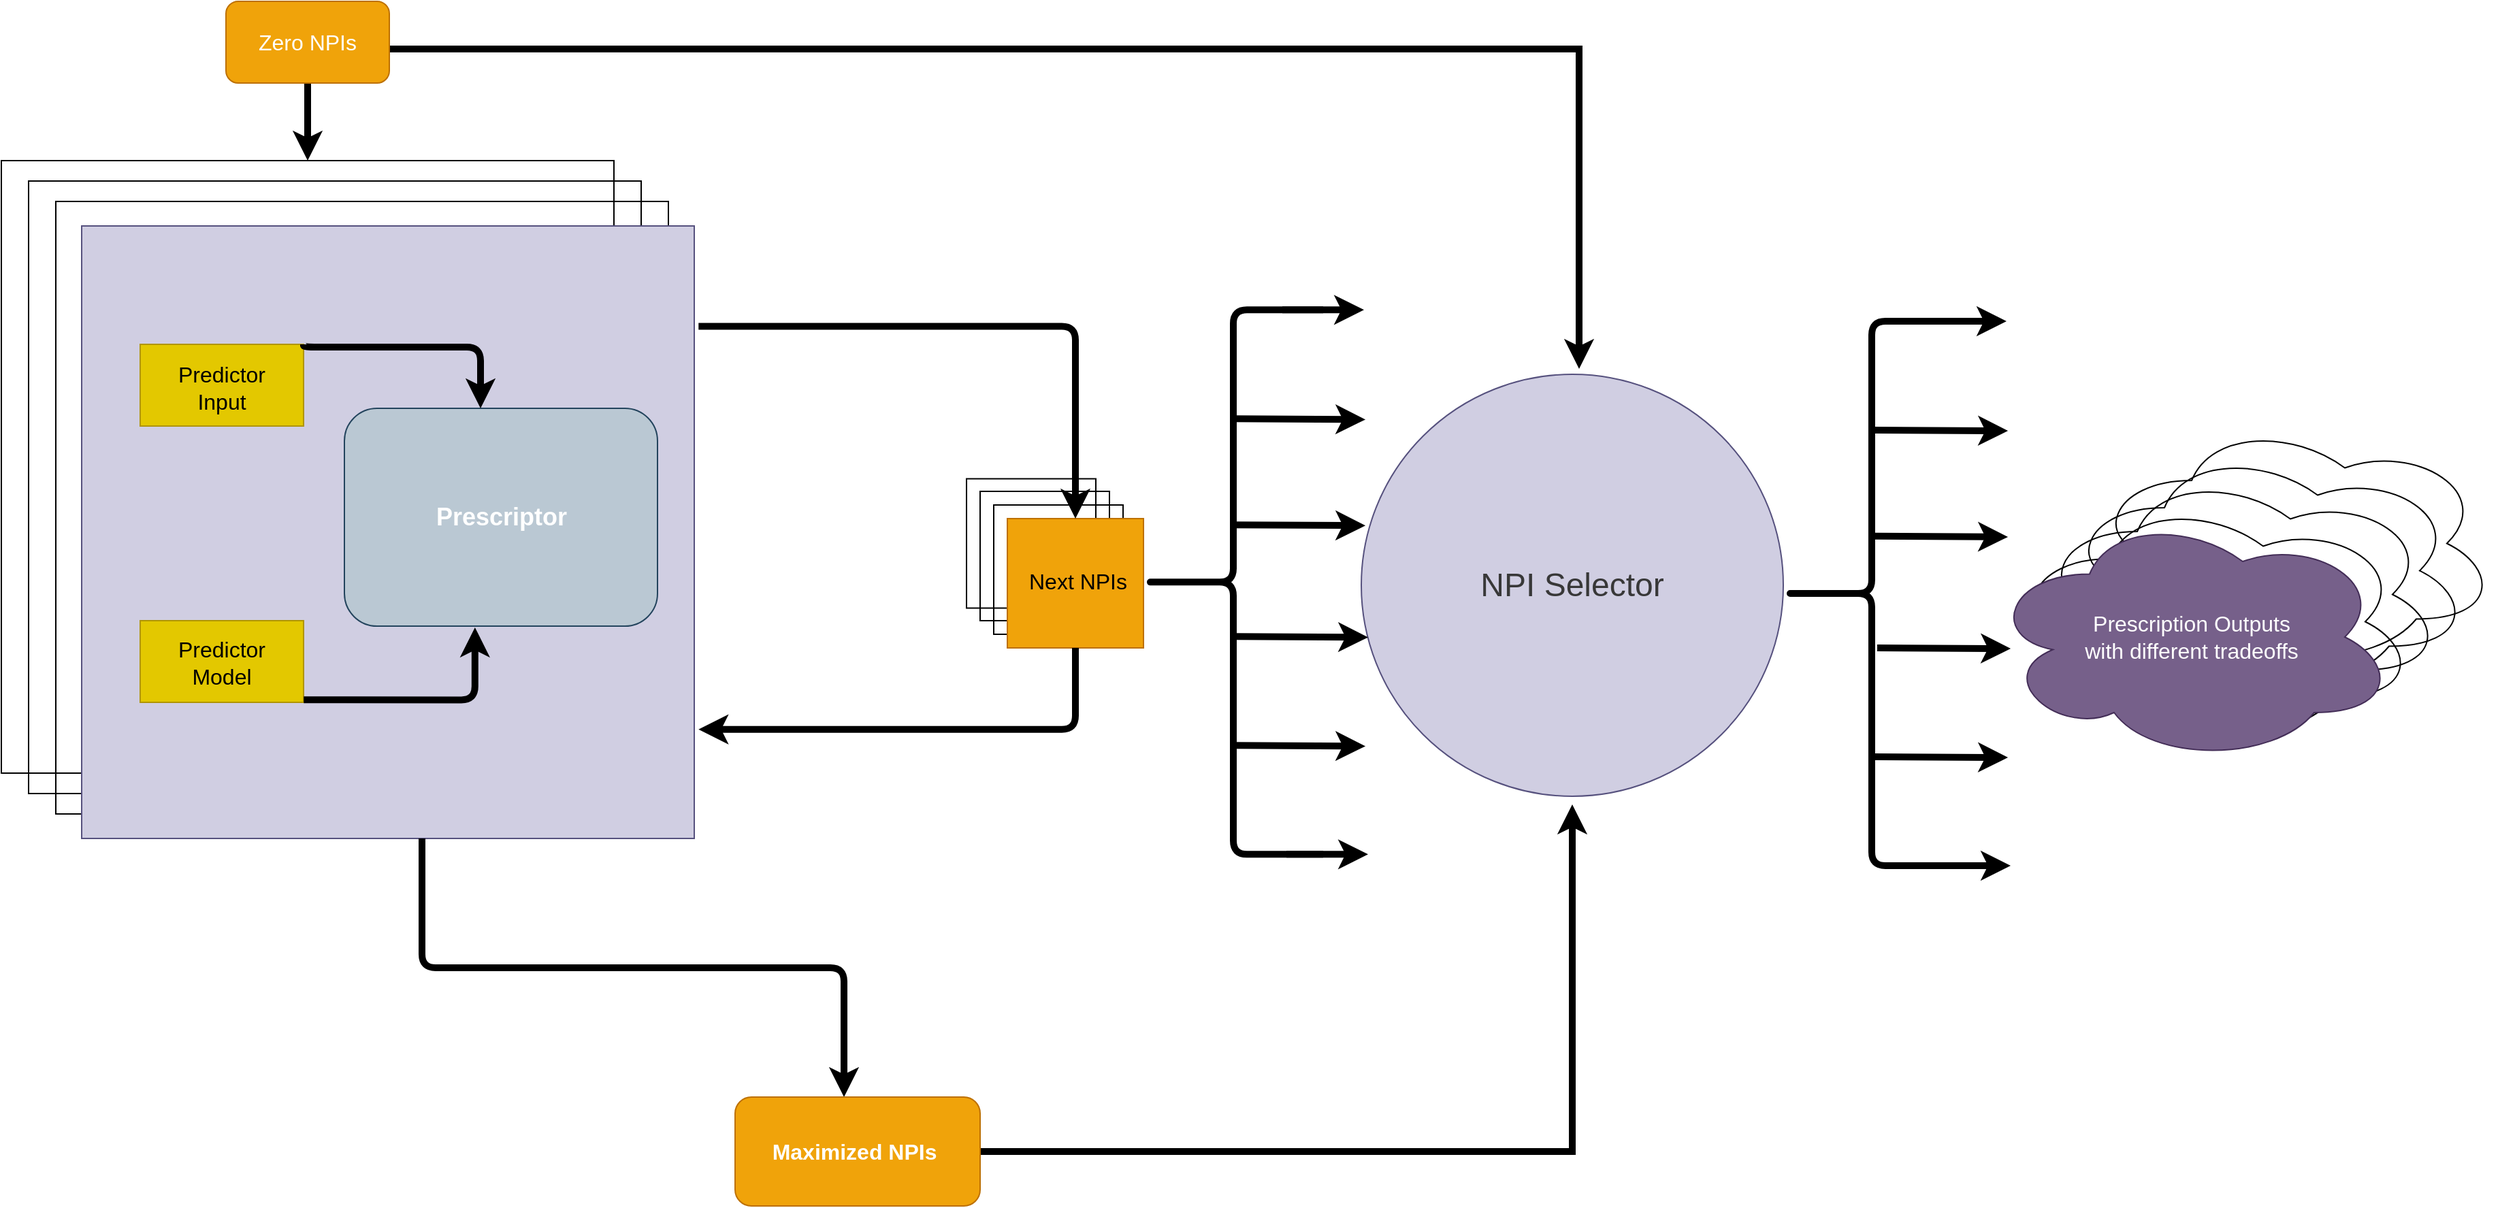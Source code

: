 <mxfile version="13.10.0" type="embed" pages="4">
    <diagram id="2u-LX0sjelCKNjS8xi-F" name="Page-4">
        <mxGraphModel dx="1193" dy="855" grid="1" gridSize="10" guides="1" tooltips="1" connect="1" arrows="1" fold="1" page="1" pageScale="1" pageWidth="850" pageHeight="1100" math="0" shadow="0">
            <root>
                <mxCell id="vLgd_IPGIOPctFlOGyPS-0"/>
                <mxCell id="vLgd_IPGIOPctFlOGyPS-1" parent="vLgd_IPGIOPctFlOGyPS-0"/>
                <mxCell id="vLgd_IPGIOPctFlOGyPS-14" value="" style="whiteSpace=wrap;html=1;aspect=fixed;fillColor=none;" vertex="1" parent="vLgd_IPGIOPctFlOGyPS-1">
                    <mxGeometry x="361" y="257" width="450" height="450" as="geometry"/>
                </mxCell>
                <mxCell id="vLgd_IPGIOPctFlOGyPS-15" value="" style="whiteSpace=wrap;html=1;aspect=fixed;fillColor=none;" vertex="1" parent="vLgd_IPGIOPctFlOGyPS-1">
                    <mxGeometry x="341" y="242" width="450" height="450" as="geometry"/>
                </mxCell>
                <mxCell id="vLgd_IPGIOPctFlOGyPS-16" value="" style="whiteSpace=wrap;html=1;aspect=fixed;fillColor=none;" vertex="1" parent="vLgd_IPGIOPctFlOGyPS-1">
                    <mxGeometry x="321" y="227" width="450" height="450" as="geometry"/>
                </mxCell>
                <mxCell id="vLgd_IPGIOPctFlOGyPS-13" value="" style="whiteSpace=wrap;html=1;aspect=fixed;fillColor=#d0cee2;strokeColor=#56517e;" vertex="1" parent="vLgd_IPGIOPctFlOGyPS-1">
                    <mxGeometry x="380" y="275" width="450" height="450" as="geometry"/>
                </mxCell>
                <mxCell id="vLgd_IPGIOPctFlOGyPS-42" value="" style="whiteSpace=wrap;html=1;aspect=fixed;fillColor=none;" vertex="1" parent="vLgd_IPGIOPctFlOGyPS-1">
                    <mxGeometry x="1030" y="460.75" width="95" height="95" as="geometry"/>
                </mxCell>
                <mxCell id="vLgd_IPGIOPctFlOGyPS-41" value="" style="whiteSpace=wrap;html=1;aspect=fixed;fillColor=none;" vertex="1" parent="vLgd_IPGIOPctFlOGyPS-1">
                    <mxGeometry x="1040" y="470" width="95" height="95" as="geometry"/>
                </mxCell>
                <mxCell id="vLgd_IPGIOPctFlOGyPS-40" value="" style="whiteSpace=wrap;html=1;aspect=fixed;fillColor=none;" vertex="1" parent="vLgd_IPGIOPctFlOGyPS-1">
                    <mxGeometry x="1050" y="480" width="95" height="95" as="geometry"/>
                </mxCell>
                <mxCell id="vLgd_IPGIOPctFlOGyPS-17" value="" style="rounded=0;whiteSpace=wrap;html=1;fillColor=#f0a30a;strokeColor=#BD7000;fontColor=#ffffff;" vertex="1" parent="vLgd_IPGIOPctFlOGyPS-1">
                    <mxGeometry x="1060" y="490" width="100" height="95" as="geometry"/>
                </mxCell>
                <mxCell id="vLgd_IPGIOPctFlOGyPS-18" value="&lt;font style=&quot;font-size: 16px&quot;&gt;Next NPIs&lt;/font&gt;" style="text;html=1;strokeColor=none;fillColor=none;align=center;verticalAlign=middle;whiteSpace=wrap;rounded=0;" vertex="1" parent="vLgd_IPGIOPctFlOGyPS-1">
                    <mxGeometry x="1072" y="506" width="80" height="60" as="geometry"/>
                </mxCell>
                <mxCell id="vLgd_IPGIOPctFlOGyPS-19" value="" style="edgeStyle=segmentEdgeStyle;endArrow=classic;html=1;strokeWidth=5;entryX=0.5;entryY=0;entryDx=0;entryDy=0;exitX=1.007;exitY=0.164;exitDx=0;exitDy=0;exitPerimeter=0;" edge="1" parent="vLgd_IPGIOPctFlOGyPS-1" source="vLgd_IPGIOPctFlOGyPS-13" target="vLgd_IPGIOPctFlOGyPS-17">
                    <mxGeometry width="50" height="50" relative="1" as="geometry">
                        <mxPoint x="1080" y="355" as="sourcePoint"/>
                        <mxPoint x="1130" y="305" as="targetPoint"/>
                    </mxGeometry>
                </mxCell>
                <mxCell id="vLgd_IPGIOPctFlOGyPS-22" value="" style="edgeStyle=segmentEdgeStyle;endArrow=none;html=1;strokeWidth=5;exitX=1.007;exitY=0.822;exitDx=0;exitDy=0;exitPerimeter=0;startArrow=classic;startFill=1;endFill=0;entryX=0.5;entryY=1;entryDx=0;entryDy=0;" edge="1" parent="vLgd_IPGIOPctFlOGyPS-1" source="vLgd_IPGIOPctFlOGyPS-13" target="vLgd_IPGIOPctFlOGyPS-17">
                    <mxGeometry width="50" height="50" relative="1" as="geometry">
                        <mxPoint x="1090" y="645" as="sourcePoint"/>
                        <mxPoint x="1120" y="565" as="targetPoint"/>
                        <Array as="points">
                            <mxPoint x="1110" y="645"/>
                        </Array>
                    </mxGeometry>
                </mxCell>
                <mxCell id="vLgd_IPGIOPctFlOGyPS-23" value="" style="edgeStyle=elbowEdgeStyle;elbow=vertical;endArrow=none;html=1;strokeWidth=5;endFill=0;startArrow=classic;startFill=1;" edge="1" parent="vLgd_IPGIOPctFlOGyPS-1">
                    <mxGeometry width="50" height="50" relative="1" as="geometry">
                        <mxPoint x="940" y="915" as="sourcePoint"/>
                        <mxPoint x="630" y="725" as="targetPoint"/>
                    </mxGeometry>
                </mxCell>
                <mxCell id="vLgd_IPGIOPctFlOGyPS-57" value="" style="edgeStyle=orthogonalEdgeStyle;rounded=0;orthogonalLoop=1;jettySize=auto;html=1;startArrow=none;startFill=0;endArrow=classic;endFill=1;strokeWidth=5;" edge="1" parent="vLgd_IPGIOPctFlOGyPS-1" source="vLgd_IPGIOPctFlOGyPS-37">
                    <mxGeometry relative="1" as="geometry">
                        <mxPoint x="1475" y="700" as="targetPoint"/>
                        <Array as="points">
                            <mxPoint x="1475" y="955"/>
                            <mxPoint x="1475" y="720"/>
                            <mxPoint x="1475" y="720"/>
                        </Array>
                    </mxGeometry>
                </mxCell>
                <mxCell id="vLgd_IPGIOPctFlOGyPS-37" value="&lt;b&gt;&lt;font style=&quot;font-size: 16px&quot;&gt;Maximized NPIs&amp;nbsp;&lt;/font&gt;&lt;/b&gt;" style="rounded=1;whiteSpace=wrap;html=1;fillColor=#f0a30a;strokeColor=#BD7000;fontColor=#ffffff;" vertex="1" parent="vLgd_IPGIOPctFlOGyPS-1">
                    <mxGeometry x="860" y="915" width="180" height="80" as="geometry"/>
                </mxCell>
                <mxCell id="vLgd_IPGIOPctFlOGyPS-39" value="" style="edgeStyle=orthogonalEdgeStyle;rounded=0;orthogonalLoop=1;jettySize=auto;html=1;startArrow=none;startFill=0;endArrow=classic;endFill=1;strokeWidth=5;" edge="1" parent="vLgd_IPGIOPctFlOGyPS-1" source="vLgd_IPGIOPctFlOGyPS-38" target="vLgd_IPGIOPctFlOGyPS-16">
                    <mxGeometry relative="1" as="geometry"/>
                </mxCell>
                <mxCell id="vLgd_IPGIOPctFlOGyPS-48" value="" style="edgeStyle=orthogonalEdgeStyle;rounded=0;orthogonalLoop=1;jettySize=auto;html=1;startArrow=none;startFill=0;endArrow=classic;endFill=1;strokeWidth=5;" edge="1" parent="vLgd_IPGIOPctFlOGyPS-1" source="vLgd_IPGIOPctFlOGyPS-38">
                    <mxGeometry relative="1" as="geometry">
                        <mxPoint x="1480" y="380" as="targetPoint"/>
                        <Array as="points">
                            <mxPoint x="1480" y="145"/>
                        </Array>
                    </mxGeometry>
                </mxCell>
                <mxCell id="vLgd_IPGIOPctFlOGyPS-38" value="&lt;font style=&quot;font-size: 16px&quot;&gt;Zero NPIs&lt;/font&gt;" style="rounded=1;whiteSpace=wrap;html=1;fillColor=#f0a30a;strokeColor=#BD7000;fontColor=#ffffff;" vertex="1" parent="vLgd_IPGIOPctFlOGyPS-1">
                    <mxGeometry x="486" y="110" width="120" height="60" as="geometry"/>
                </mxCell>
                <mxCell id="vLgd_IPGIOPctFlOGyPS-45" value="&lt;font style=&quot;font-size: 24px&quot; color=&quot;#383838&quot;&gt;NPI Selector&lt;/font&gt;" style="ellipse;whiteSpace=wrap;html=1;aspect=fixed;fillColor=#d0cee2;strokeColor=#56517e;" vertex="1" parent="vLgd_IPGIOPctFlOGyPS-1">
                    <mxGeometry x="1320" y="384" width="310" height="310" as="geometry"/>
                </mxCell>
                <mxCell id="vLgd_IPGIOPctFlOGyPS-68" value="" style="shape=curlyBracket;whiteSpace=wrap;html=1;rounded=1;fillColor=#2a2a2a;fontSize=14;strokeWidth=5;size=0.5;" vertex="1" parent="vLgd_IPGIOPctFlOGyPS-1">
                    <mxGeometry x="1630" y="345" width="130" height="400" as="geometry"/>
                </mxCell>
                <mxCell id="vLgd_IPGIOPctFlOGyPS-74" value="&lt;font style=&quot;font-size: 16px&quot;&gt;&lt;br&gt;&lt;/font&gt;" style="ellipse;shape=cloud;whiteSpace=wrap;html=1;fillColor=none;" vertex="1" parent="vLgd_IPGIOPctFlOGyPS-1">
                    <mxGeometry x="1795" y="473.25" width="300" height="185" as="geometry"/>
                </mxCell>
                <mxCell id="vLgd_IPGIOPctFlOGyPS-77" value="&lt;font style=&quot;font-size: 16px&quot;&gt;&lt;br&gt;&lt;/font&gt;" style="ellipse;shape=cloud;whiteSpace=wrap;html=1;fillColor=none;" vertex="1" parent="vLgd_IPGIOPctFlOGyPS-1">
                    <mxGeometry x="1815" y="453.25" width="300" height="185" as="geometry"/>
                </mxCell>
                <mxCell id="vLgd_IPGIOPctFlOGyPS-78" value="&lt;font style=&quot;font-size: 16px&quot;&gt;&lt;br&gt;&lt;/font&gt;" style="ellipse;shape=cloud;whiteSpace=wrap;html=1;fillColor=none;" vertex="1" parent="vLgd_IPGIOPctFlOGyPS-1">
                    <mxGeometry x="1835" y="435.75" width="300" height="185" as="geometry"/>
                </mxCell>
                <mxCell id="vLgd_IPGIOPctFlOGyPS-79" value="&lt;font style=&quot;font-size: 16px&quot;&gt;&lt;br&gt;&lt;/font&gt;" style="ellipse;shape=cloud;whiteSpace=wrap;html=1;fillColor=none;" vertex="1" parent="vLgd_IPGIOPctFlOGyPS-1">
                    <mxGeometry x="1855" y="415.75" width="300" height="185" as="geometry"/>
                </mxCell>
                <mxCell id="vLgd_IPGIOPctFlOGyPS-76" value="&lt;font style=&quot;font-size: 16px&quot;&gt;Prescription Outputs&lt;br&gt;with different tradeoffs&lt;br&gt;&lt;/font&gt;" style="ellipse;shape=cloud;whiteSpace=wrap;html=1;fillColor=#76608a;strokeColor=#432D57;fontColor=#ffffff;" vertex="1" parent="vLgd_IPGIOPctFlOGyPS-1">
                    <mxGeometry x="1780" y="484.5" width="300" height="185" as="geometry"/>
                </mxCell>
                <mxCell id="vLgd_IPGIOPctFlOGyPS-80" value="" style="endArrow=classic;html=1;strokeWidth=5;fontSize=14;" edge="1" parent="vLgd_IPGIOPctFlOGyPS-1">
                    <mxGeometry width="50" height="50" relative="1" as="geometry">
                        <mxPoint x="1734" y="345" as="sourcePoint"/>
                        <mxPoint x="1794" y="345" as="targetPoint"/>
                    </mxGeometry>
                </mxCell>
                <mxCell id="vLgd_IPGIOPctFlOGyPS-82" value="" style="endArrow=classic;html=1;strokeWidth=5;fontSize=14;exitX=0.514;exitY=0.112;exitDx=0;exitDy=0;exitPerimeter=0;" edge="1" parent="vLgd_IPGIOPctFlOGyPS-1">
                    <mxGeometry width="50" height="50" relative="1" as="geometry">
                        <mxPoint x="1697" y="665" as="sourcePoint"/>
                        <mxPoint x="1795.04" y="665.52" as="targetPoint"/>
                    </mxGeometry>
                </mxCell>
                <mxCell id="vLgd_IPGIOPctFlOGyPS-83" value="" style="endArrow=classic;html=1;strokeWidth=5;fontSize=14;exitX=0.514;exitY=0.112;exitDx=0;exitDy=0;exitPerimeter=0;" edge="1" parent="vLgd_IPGIOPctFlOGyPS-1">
                    <mxGeometry width="50" height="50" relative="1" as="geometry">
                        <mxPoint x="1697" y="425" as="sourcePoint"/>
                        <mxPoint x="1795.04" y="425.52" as="targetPoint"/>
                    </mxGeometry>
                </mxCell>
                <mxCell id="vLgd_IPGIOPctFlOGyPS-84" value="" style="endArrow=classic;html=1;strokeWidth=5;fontSize=14;exitX=0.514;exitY=0.112;exitDx=0;exitDy=0;exitPerimeter=0;" edge="1" parent="vLgd_IPGIOPctFlOGyPS-1">
                    <mxGeometry width="50" height="50" relative="1" as="geometry">
                        <mxPoint x="1697" y="502.92" as="sourcePoint"/>
                        <mxPoint x="1795.04" y="503.44" as="targetPoint"/>
                    </mxGeometry>
                </mxCell>
                <mxCell id="vLgd_IPGIOPctFlOGyPS-85" value="" style="endArrow=classic;html=1;strokeWidth=5;fontSize=14;exitX=0.514;exitY=0.112;exitDx=0;exitDy=0;exitPerimeter=0;" edge="1" parent="vLgd_IPGIOPctFlOGyPS-1">
                    <mxGeometry width="50" height="50" relative="1" as="geometry">
                        <mxPoint x="1699" y="585" as="sourcePoint"/>
                        <mxPoint x="1797.04" y="585.52" as="targetPoint"/>
                    </mxGeometry>
                </mxCell>
                <mxCell id="vLgd_IPGIOPctFlOGyPS-86" value="" style="endArrow=classic;html=1;strokeWidth=5;fontSize=14;" edge="1" parent="vLgd_IPGIOPctFlOGyPS-1">
                    <mxGeometry width="50" height="50" relative="1" as="geometry">
                        <mxPoint x="1737" y="745" as="sourcePoint"/>
                        <mxPoint x="1797" y="745" as="targetPoint"/>
                    </mxGeometry>
                </mxCell>
                <mxCell id="vLgd_IPGIOPctFlOGyPS-2" value="" style="rounded=1;whiteSpace=wrap;html=1;fillColor=#bac8d3;strokeColor=#23445d;" vertex="1" parent="vLgd_IPGIOPctFlOGyPS-1">
                    <mxGeometry x="573" y="409" width="230" height="160" as="geometry"/>
                </mxCell>
                <mxCell id="vLgd_IPGIOPctFlOGyPS-3" value="&lt;font style=&quot;font-size: 18px&quot; color=&quot;#ffffff&quot;&gt;&lt;b&gt;Prescriptor&lt;/b&gt;&lt;/font&gt;" style="text;html=1;strokeColor=none;fillColor=none;align=center;verticalAlign=middle;whiteSpace=wrap;rounded=0;" vertex="1" parent="vLgd_IPGIOPctFlOGyPS-1">
                    <mxGeometry x="651.75" y="479" width="72.5" height="20" as="geometry"/>
                </mxCell>
                <mxCell id="vLgd_IPGIOPctFlOGyPS-4" value="" style="rounded=0;whiteSpace=wrap;html=1;fillColor=#e3c800;strokeColor=#B09500;fontColor=#ffffff;" vertex="1" parent="vLgd_IPGIOPctFlOGyPS-1">
                    <mxGeometry x="423" y="362" width="120" height="60" as="geometry"/>
                </mxCell>
                <mxCell id="vLgd_IPGIOPctFlOGyPS-5" value="&lt;font style=&quot;font-size: 16px&quot;&gt;Predictor Input&lt;/font&gt;" style="text;html=1;strokeColor=none;fillColor=none;align=center;verticalAlign=middle;whiteSpace=wrap;rounded=0;" vertex="1" parent="vLgd_IPGIOPctFlOGyPS-1">
                    <mxGeometry x="443" y="384" width="80" height="20" as="geometry"/>
                </mxCell>
                <mxCell id="vLgd_IPGIOPctFlOGyPS-7" value="" style="rounded=0;whiteSpace=wrap;html=1;fillColor=#e3c800;strokeColor=#B09500;fontColor=#ffffff;" vertex="1" parent="vLgd_IPGIOPctFlOGyPS-1">
                    <mxGeometry x="423" y="565" width="120" height="60" as="geometry"/>
                </mxCell>
                <mxCell id="vLgd_IPGIOPctFlOGyPS-8" value="&lt;span style=&quot;font-size: 16px&quot;&gt;Predictor&lt;br&gt;Model&lt;/span&gt;" style="text;html=1;strokeColor=none;fillColor=none;align=center;verticalAlign=middle;whiteSpace=wrap;rounded=0;" vertex="1" parent="vLgd_IPGIOPctFlOGyPS-1">
                    <mxGeometry x="463" y="586" width="40" height="20" as="geometry"/>
                </mxCell>
                <mxCell id="vLgd_IPGIOPctFlOGyPS-29" value="" style="edgeStyle=segmentEdgeStyle;endArrow=classic;html=1;strokeWidth=5;exitX=1;exitY=0;exitDx=0;exitDy=0;" edge="1" parent="vLgd_IPGIOPctFlOGyPS-1" source="vLgd_IPGIOPctFlOGyPS-4" target="vLgd_IPGIOPctFlOGyPS-2">
                    <mxGeometry width="50" height="50" relative="1" as="geometry">
                        <mxPoint x="543" y="414" as="sourcePoint"/>
                        <mxPoint x="593" y="364" as="targetPoint"/>
                        <Array as="points">
                            <mxPoint x="673" y="364"/>
                        </Array>
                    </mxGeometry>
                </mxCell>
                <mxCell id="vLgd_IPGIOPctFlOGyPS-30" value="" style="edgeStyle=segmentEdgeStyle;endArrow=classic;html=1;strokeWidth=5;exitX=0.467;exitY=0.867;exitDx=0;exitDy=0;exitPerimeter=0;entryX=0.417;entryY=1.006;entryDx=0;entryDy=0;entryPerimeter=0;" edge="1" parent="vLgd_IPGIOPctFlOGyPS-1" target="vLgd_IPGIOPctFlOGyPS-2">
                    <mxGeometry width="50" height="50" relative="1" as="geometry">
                        <mxPoint x="543.15" y="623.15" as="sourcePoint"/>
                        <mxPoint x="668" y="583" as="targetPoint"/>
                        <Array as="points">
                            <mxPoint x="669" y="623"/>
                        </Array>
                    </mxGeometry>
                </mxCell>
                <mxCell id="l_M3L2kRGf32dgwLOoJL-7" value="" style="shape=curlyBracket;whiteSpace=wrap;html=1;rounded=1;fillColor=#2a2a2a;fontSize=14;strokeWidth=5;size=0.5;" vertex="1" parent="vLgd_IPGIOPctFlOGyPS-1">
                    <mxGeometry x="1160" y="336.67" width="132" height="400" as="geometry"/>
                </mxCell>
                <mxCell id="l_M3L2kRGf32dgwLOoJL-8" value="" style="endArrow=classic;html=1;strokeWidth=5;fontSize=14;" edge="1" parent="vLgd_IPGIOPctFlOGyPS-1">
                    <mxGeometry width="50" height="50" relative="1" as="geometry">
                        <mxPoint x="1262" y="336.67" as="sourcePoint"/>
                        <mxPoint x="1322" y="336.67" as="targetPoint"/>
                    </mxGeometry>
                </mxCell>
                <mxCell id="l_M3L2kRGf32dgwLOoJL-9" value="" style="endArrow=classic;html=1;strokeWidth=5;fontSize=14;exitX=0.514;exitY=0.112;exitDx=0;exitDy=0;exitPerimeter=0;" edge="1" parent="vLgd_IPGIOPctFlOGyPS-1">
                    <mxGeometry width="50" height="50" relative="1" as="geometry">
                        <mxPoint x="1225" y="656.67" as="sourcePoint"/>
                        <mxPoint x="1323.04" y="657.19" as="targetPoint"/>
                    </mxGeometry>
                </mxCell>
                <mxCell id="l_M3L2kRGf32dgwLOoJL-10" value="" style="endArrow=classic;html=1;strokeWidth=5;fontSize=14;exitX=0.514;exitY=0.112;exitDx=0;exitDy=0;exitPerimeter=0;" edge="1" parent="vLgd_IPGIOPctFlOGyPS-1">
                    <mxGeometry width="50" height="50" relative="1" as="geometry">
                        <mxPoint x="1225" y="416.67" as="sourcePoint"/>
                        <mxPoint x="1323.04" y="417.19" as="targetPoint"/>
                    </mxGeometry>
                </mxCell>
                <mxCell id="l_M3L2kRGf32dgwLOoJL-11" value="" style="endArrow=classic;html=1;strokeWidth=5;fontSize=14;exitX=0.514;exitY=0.112;exitDx=0;exitDy=0;exitPerimeter=0;" edge="1" parent="vLgd_IPGIOPctFlOGyPS-1">
                    <mxGeometry width="50" height="50" relative="1" as="geometry">
                        <mxPoint x="1225" y="494.59" as="sourcePoint"/>
                        <mxPoint x="1323.04" y="495.11" as="targetPoint"/>
                    </mxGeometry>
                </mxCell>
                <mxCell id="l_M3L2kRGf32dgwLOoJL-12" value="" style="endArrow=classic;html=1;strokeWidth=5;fontSize=14;exitX=0.514;exitY=0.112;exitDx=0;exitDy=0;exitPerimeter=0;" edge="1" parent="vLgd_IPGIOPctFlOGyPS-1">
                    <mxGeometry width="50" height="50" relative="1" as="geometry">
                        <mxPoint x="1227" y="576.67" as="sourcePoint"/>
                        <mxPoint x="1325.04" y="577.19" as="targetPoint"/>
                    </mxGeometry>
                </mxCell>
                <mxCell id="l_M3L2kRGf32dgwLOoJL-13" value="" style="endArrow=classic;html=1;strokeWidth=5;fontSize=14;" edge="1" parent="vLgd_IPGIOPctFlOGyPS-1">
                    <mxGeometry width="50" height="50" relative="1" as="geometry">
                        <mxPoint x="1265" y="736.67" as="sourcePoint"/>
                        <mxPoint x="1325" y="736.67" as="targetPoint"/>
                    </mxGeometry>
                </mxCell>
            </root>
        </mxGraphModel>
    </diagram>
    <diagram id="ieu5UwZ4PS_ZU9Xl1AcQ" name="Page-1">
        <mxGraphModel dx="1193" dy="1955" grid="1" gridSize="10" guides="1" tooltips="1" connect="1" arrows="1" fold="1" page="1" pageScale="1" pageWidth="850" pageHeight="1100" math="0" shadow="0">
            <root>
                <mxCell id="0"/>
                <mxCell id="1" parent="0"/>
                <mxCell id="2" style="edgeStyle=orthogonalEdgeStyle;rounded=1;orthogonalLoop=1;jettySize=auto;html=1;exitX=0.5;exitY=1;exitDx=0;exitDy=0;entryX=0.25;entryY=0;entryDx=0;entryDy=0;strokeWidth=3;" edge="1" parent="1" source="3" target="9">
                    <mxGeometry relative="1" as="geometry"/>
                </mxCell>
                <mxCell id="3" value="NPI Effectiveness" style="rounded=1;whiteSpace=wrap;html=1;fontSize=12;glass=0;strokeWidth=1;shadow=0;" vertex="1" parent="1">
                    <mxGeometry x="830" y="-170" width="120" height="40" as="geometry"/>
                </mxCell>
                <mxCell id="4" style="edgeStyle=orthogonalEdgeStyle;rounded=1;orthogonalLoop=1;jettySize=auto;html=1;exitX=0.5;exitY=1;exitDx=0;exitDy=0;entryX=0.75;entryY=0;entryDx=0;entryDy=0;strokeWidth=3;" edge="1" parent="1" source="5" target="9">
                    <mxGeometry relative="1" as="geometry"/>
                </mxCell>
                <mxCell id="5" value="Cost per NPI" style="rounded=1;whiteSpace=wrap;html=1;" vertex="1" parent="1">
                    <mxGeometry x="980" y="-170" width="120" height="40" as="geometry"/>
                </mxCell>
                <mxCell id="6" style="edgeStyle=orthogonalEdgeStyle;rounded=0;orthogonalLoop=1;jettySize=auto;html=1;exitX=0.5;exitY=1;exitDx=0;exitDy=0;entryX=0.5;entryY=0;entryDx=0;entryDy=0;strokeWidth=3;" edge="1" parent="1" source="7" target="13">
                    <mxGeometry relative="1" as="geometry"/>
                </mxCell>
                <mxCell id="7" value="Oxford Data" style="rounded=1;whiteSpace=wrap;html=1;" vertex="1" parent="1">
                    <mxGeometry x="410" y="-140" width="120" height="40" as="geometry"/>
                </mxCell>
                <mxCell id="8" style="edgeStyle=orthogonalEdgeStyle;rounded=1;orthogonalLoop=1;jettySize=auto;html=1;exitX=0.5;exitY=1;exitDx=0;exitDy=0;entryX=0.5;entryY=0;entryDx=0;entryDy=0;strokeWidth=3;" edge="1" parent="1" source="9" target="44">
                    <mxGeometry relative="1" as="geometry"/>
                </mxCell>
                <mxCell id="9" value="&lt;u&gt;Custom index:&lt;/u&gt; Case # Impact/Cost" style="rounded=1;whiteSpace=wrap;html=1;" vertex="1" parent="1">
                    <mxGeometry x="910" y="-90" width="120" height="60" as="geometry"/>
                </mxCell>
                <mxCell id="10" style="edgeStyle=orthogonalEdgeStyle;rounded=0;orthogonalLoop=1;jettySize=auto;html=1;exitX=0.5;exitY=1;exitDx=0;exitDy=0;entryX=0.5;entryY=0;entryDx=0;entryDy=0;strokeWidth=3;" edge="1" parent="1" source="13" target="17">
                    <mxGeometry relative="1" as="geometry"/>
                </mxCell>
                <mxCell id="11" style="edgeStyle=orthogonalEdgeStyle;rounded=1;orthogonalLoop=1;jettySize=auto;html=1;exitX=0.25;exitY=1;exitDx=0;exitDy=0;strokeWidth=3;" edge="1" parent="1" source="13" target="15">
                    <mxGeometry relative="1" as="geometry"/>
                </mxCell>
                <mxCell id="12" style="edgeStyle=orthogonalEdgeStyle;rounded=1;orthogonalLoop=1;jettySize=auto;html=1;exitX=0.75;exitY=1;exitDx=0;exitDy=0;strokeWidth=3;" edge="1" parent="1" source="13" target="19">
                    <mxGeometry relative="1" as="geometry"/>
                </mxCell>
                <mxCell id="13" value="Output of LSTM predictor (with no NPIs)" style="rounded=1;whiteSpace=wrap;html=1;" vertex="1" parent="1">
                    <mxGeometry x="460" y="-30" width="140" height="60" as="geometry"/>
                </mxCell>
                <mxCell id="14" style="edgeStyle=orthogonalEdgeStyle;rounded=1;orthogonalLoop=1;jettySize=auto;html=1;exitX=0.5;exitY=1;exitDx=0;exitDy=0;entryX=0.25;entryY=0;entryDx=0;entryDy=0;fillColor=#dae8fc;strokeColor=#6c8ebf;strokeWidth=3;" edge="1" parent="1" source="15" target="28">
                    <mxGeometry relative="1" as="geometry"/>
                </mxCell>
                <mxCell id="15" value="Data for GEOID1" style="rounded=1;whiteSpace=wrap;html=1;fillColor=#dae8fc;strokeColor=#6c8ebf;" vertex="1" parent="1">
                    <mxGeometry x="330" y="90" width="120" height="40" as="geometry"/>
                </mxCell>
                <mxCell id="16" style="edgeStyle=orthogonalEdgeStyle;rounded=1;orthogonalLoop=1;jettySize=auto;html=1;exitX=0.5;exitY=1;exitDx=0;exitDy=0;entryX=0.25;entryY=0;entryDx=0;entryDy=0;fillColor=#f8cecc;strokeColor=#b85450;strokeWidth=3;" edge="1" parent="1" source="17" target="34">
                    <mxGeometry relative="1" as="geometry">
                        <Array as="points">
                            <mxPoint x="530" y="220"/>
                            <mxPoint x="688" y="220"/>
                        </Array>
                    </mxGeometry>
                </mxCell>
                <mxCell id="17" value="Data for GEOID2" style="rounded=1;whiteSpace=wrap;html=1;fillColor=#f8cecc;strokeColor=#b85450;" vertex="1" parent="1">
                    <mxGeometry x="470" y="90" width="120" height="40" as="geometry"/>
                </mxCell>
                <mxCell id="18" style="edgeStyle=orthogonalEdgeStyle;rounded=1;orthogonalLoop=1;jettySize=auto;html=1;exitX=0.5;exitY=1;exitDx=0;exitDy=0;entryX=0.25;entryY=0;entryDx=0;entryDy=0;fillColor=#d5e8d4;strokeColor=#82b366;strokeWidth=3;" edge="1" parent="1" source="19" target="31">
                    <mxGeometry relative="1" as="geometry">
                        <Array as="points">
                            <mxPoint x="670" y="160"/>
                            <mxPoint x="923" y="160"/>
                        </Array>
                    </mxGeometry>
                </mxCell>
                <mxCell id="19" value="Data for GEOID3" style="rounded=1;whiteSpace=wrap;html=1;fillColor=#d5e8d4;strokeColor=#82b366;" vertex="1" parent="1">
                    <mxGeometry x="610" y="90" width="120" height="40" as="geometry"/>
                </mxCell>
                <mxCell id="20" style="edgeStyle=orthogonalEdgeStyle;rounded=1;orthogonalLoop=1;jettySize=auto;html=1;exitX=0.5;exitY=1;exitDx=0;exitDy=0;entryX=0.75;entryY=0;entryDx=0;entryDy=0;fillColor=#dae8fc;strokeColor=#6c8ebf;strokeWidth=3;" edge="1" parent="1" source="21" target="28">
                    <mxGeometry relative="1" as="geometry">
                        <Array as="points">
                            <mxPoint x="830" y="190"/>
                            <mxPoint x="558" y="190"/>
                            <mxPoint x="558" y="220"/>
                        </Array>
                    </mxGeometry>
                </mxCell>
                <mxCell id="21" value="Data for GEOID1" style="rounded=1;whiteSpace=wrap;html=1;fillColor=#dae8fc;strokeColor=#6c8ebf;" vertex="1" parent="1">
                    <mxGeometry x="770" y="90" width="120" height="40" as="geometry"/>
                </mxCell>
                <mxCell id="22" style="edgeStyle=orthogonalEdgeStyle;rounded=1;orthogonalLoop=1;jettySize=auto;html=1;exitX=0.5;exitY=1;exitDx=0;exitDy=0;entryX=0.75;entryY=0;entryDx=0;entryDy=0;fillColor=#f8cecc;strokeColor=#b85450;strokeWidth=3;" edge="1" parent="1" source="23" target="34">
                    <mxGeometry relative="1" as="geometry">
                        <Array as="points">
                            <mxPoint x="970" y="220"/>
                            <mxPoint x="793" y="220"/>
                        </Array>
                    </mxGeometry>
                </mxCell>
                <mxCell id="23" value="Data for GEOID2" style="rounded=1;whiteSpace=wrap;html=1;fillColor=#f8cecc;strokeColor=#b85450;" vertex="1" parent="1">
                    <mxGeometry x="910" y="90" width="120" height="40" as="geometry"/>
                </mxCell>
                <mxCell id="24" style="edgeStyle=orthogonalEdgeStyle;rounded=1;orthogonalLoop=1;jettySize=auto;html=1;exitX=0.5;exitY=1;exitDx=0;exitDy=0;entryX=0.75;entryY=0;entryDx=0;entryDy=0;fillColor=#d5e8d4;strokeColor=#82b366;strokeWidth=3;" edge="1" parent="1" source="25" target="31">
                    <mxGeometry relative="1" as="geometry">
                        <Array as="points">
                            <mxPoint x="1110" y="160"/>
                            <mxPoint x="1028" y="160"/>
                        </Array>
                    </mxGeometry>
                </mxCell>
                <mxCell id="25" value="Data for GEOID3" style="rounded=1;whiteSpace=wrap;html=1;fillColor=#d5e8d4;strokeColor=#82b366;" vertex="1" parent="1">
                    <mxGeometry x="1050" y="90" width="120" height="40" as="geometry"/>
                </mxCell>
                <mxCell id="26" style="edgeStyle=orthogonalEdgeStyle;orthogonalLoop=1;jettySize=auto;html=1;exitX=0.25;exitY=1;exitDx=0;exitDy=0;entryX=0.5;entryY=0;entryDx=0;entryDy=0;strokeWidth=3;fillColor=#dae8fc;strokeColor=#6c8ebf;curved=1;" edge="1" parent="1" source="28" target="35">
                    <mxGeometry relative="1" as="geometry"/>
                </mxCell>
                <mxCell id="27" style="edgeStyle=orthogonalEdgeStyle;orthogonalLoop=1;jettySize=auto;html=1;exitX=0.75;exitY=1;exitDx=0;exitDy=0;entryX=0.5;entryY=0;entryDx=0;entryDy=0;strokeWidth=3;fillColor=#dae8fc;strokeColor=#6c8ebf;curved=1;" edge="1" parent="1" source="28" target="36">
                    <mxGeometry relative="1" as="geometry"/>
                </mxCell>
                <mxCell id="28" value="Create day 1 prescriptions;&lt;br&gt;Create prescription rate of decay (tends towards zero)" style="rounded=1;whiteSpace=wrap;html=1;fillColor=#dae8fc;strokeColor=#6c8ebf;" vertex="1" parent="1">
                    <mxGeometry x="400" y="250" width="210" height="80" as="geometry"/>
                </mxCell>
                <mxCell id="29" style="edgeStyle=orthogonalEdgeStyle;orthogonalLoop=1;jettySize=auto;html=1;exitX=0.25;exitY=1;exitDx=0;exitDy=0;entryX=0.5;entryY=0;entryDx=0;entryDy=0;strokeWidth=3;fillColor=#d5e8d4;strokeColor=#82b366;curved=1;" edge="1" parent="1" source="31" target="39">
                    <mxGeometry relative="1" as="geometry"/>
                </mxCell>
                <mxCell id="30" style="edgeStyle=orthogonalEdgeStyle;orthogonalLoop=1;jettySize=auto;html=1;exitX=0.75;exitY=1;exitDx=0;exitDy=0;entryX=0.5;entryY=0;entryDx=0;entryDy=0;strokeWidth=3;fillColor=#d5e8d4;strokeColor=#82b366;curved=1;" edge="1" parent="1" source="31" target="40">
                    <mxGeometry relative="1" as="geometry"/>
                </mxCell>
                <mxCell id="31" value="Create day 1 prescriptions;&lt;br&gt;Create prescription rate of decay (tends towards zero)" style="rounded=1;whiteSpace=wrap;html=1;fillColor=#d5e8d4;strokeColor=#82b366;" vertex="1" parent="1">
                    <mxGeometry x="870" y="250" width="210" height="80" as="geometry"/>
                </mxCell>
                <mxCell id="32" style="edgeStyle=orthogonalEdgeStyle;orthogonalLoop=1;jettySize=auto;html=1;exitX=0.25;exitY=1;exitDx=0;exitDy=0;entryX=0.5;entryY=0;entryDx=0;entryDy=0;strokeWidth=3;fillColor=#f8cecc;strokeColor=#b85450;curved=1;" edge="1" parent="1" source="34" target="37">
                    <mxGeometry relative="1" as="geometry"/>
                </mxCell>
                <mxCell id="33" style="edgeStyle=orthogonalEdgeStyle;orthogonalLoop=1;jettySize=auto;html=1;exitX=0.75;exitY=1;exitDx=0;exitDy=0;entryX=0.5;entryY=0;entryDx=0;entryDy=0;strokeWidth=3;fillColor=#f8cecc;strokeColor=#b85450;curved=1;" edge="1" parent="1" source="34" target="38">
                    <mxGeometry relative="1" as="geometry"/>
                </mxCell>
                <mxCell id="34" value="Create day 1 prescriptions;&lt;br&gt;Create prescription rate of decay (tends towards zero)" style="rounded=1;whiteSpace=wrap;html=1;fillColor=#f8cecc;strokeColor=#b85450;" vertex="1" parent="1">
                    <mxGeometry x="635" y="250" width="210" height="80" as="geometry"/>
                </mxCell>
                <mxCell id="35" value="Case # Forecast (90 days)" style="rounded=1;whiteSpace=wrap;html=1;fillColor=#dae8fc;strokeColor=#6c8ebf;" vertex="1" parent="1">
                    <mxGeometry x="400" y="395" width="100" height="60" as="geometry"/>
                </mxCell>
                <mxCell id="36" value="NPI Schedule (90 days)" style="rounded=1;whiteSpace=wrap;html=1;fillColor=#dae8fc;strokeColor=#6c8ebf;" vertex="1" parent="1">
                    <mxGeometry x="520" y="395" width="90" height="60" as="geometry"/>
                </mxCell>
                <mxCell id="37" value="Case # Forecast (90 days)" style="rounded=1;whiteSpace=wrap;html=1;fillColor=#f8cecc;strokeColor=#b85450;" vertex="1" parent="1">
                    <mxGeometry x="635" y="395" width="100" height="60" as="geometry"/>
                </mxCell>
                <mxCell id="38" value="NPI Schedule (90 days)" style="rounded=1;whiteSpace=wrap;html=1;fillColor=#f8cecc;strokeColor=#b85450;" vertex="1" parent="1">
                    <mxGeometry x="755" y="395" width="90" height="60" as="geometry"/>
                </mxCell>
                <mxCell id="39" value="Case # Forecast (90 days)" style="rounded=1;whiteSpace=wrap;html=1;fillColor=#d5e8d4;strokeColor=#82b366;" vertex="1" parent="1">
                    <mxGeometry x="870" y="395" width="100" height="60" as="geometry"/>
                </mxCell>
                <mxCell id="40" value="NPI Schedule (90 days)" style="rounded=1;whiteSpace=wrap;html=1;fillColor=#d5e8d4;strokeColor=#82b366;" vertex="1" parent="1">
                    <mxGeometry x="990" y="395" width="90" height="60" as="geometry"/>
                </mxCell>
                <mxCell id="41" style="edgeStyle=orthogonalEdgeStyle;rounded=1;orthogonalLoop=1;jettySize=auto;html=1;exitX=0.5;exitY=1;exitDx=0;exitDy=0;entryX=0.5;entryY=0;entryDx=0;entryDy=0;strokeWidth=3;" edge="1" parent="1" source="44" target="23">
                    <mxGeometry relative="1" as="geometry"/>
                </mxCell>
                <mxCell id="42" style="edgeStyle=orthogonalEdgeStyle;rounded=1;orthogonalLoop=1;jettySize=auto;html=1;exitX=0.25;exitY=1;exitDx=0;exitDy=0;entryX=0.5;entryY=0;entryDx=0;entryDy=0;strokeWidth=3;" edge="1" parent="1" source="44" target="21">
                    <mxGeometry relative="1" as="geometry"/>
                </mxCell>
                <mxCell id="43" style="edgeStyle=orthogonalEdgeStyle;rounded=1;orthogonalLoop=1;jettySize=auto;html=1;exitX=0.75;exitY=1;exitDx=0;exitDy=0;entryX=0.5;entryY=0;entryDx=0;entryDy=0;strokeWidth=3;" edge="1" parent="1" source="44" target="25">
                    <mxGeometry relative="1" as="geometry"/>
                </mxCell>
                <mxCell id="44" value="Select Stringency" style="rounded=1;whiteSpace=wrap;html=1;" vertex="1" parent="1">
                    <mxGeometry x="895" width="150" height="40" as="geometry"/>
                </mxCell>
                <mxCell id="45" value="John Hopkins" style="rounded=1;whiteSpace=wrap;html=1;" vertex="1" parent="1">
                    <mxGeometry x="540" y="-140" width="120" height="40" as="geometry"/>
                </mxCell>
                <mxCell id="47" value="" style="endArrow=none;dashed=1;html=1;dashPattern=1 3;strokeWidth=2;" edge="1" parent="1">
                    <mxGeometry width="50" height="50" relative="1" as="geometry">
                        <mxPoint x="530" y="-120" as="sourcePoint"/>
                        <mxPoint x="543" y="-120" as="targetPoint"/>
                    </mxGeometry>
                </mxCell>
            </root>
        </mxGraphModel>
    </diagram>
    <diagram id="XwCsIzxfGo4lYmY-pbvG" name="Page-2">
        <mxGraphModel dx="1193" dy="1955" grid="1" gridSize="10" guides="1" tooltips="1" connect="1" arrows="1" fold="1" page="1" pageScale="1" pageWidth="850" pageHeight="1100" math="0" shadow="0">
            <root>
                <mxCell id="6qRa4-pHxYhJAxCi3MZg-0"/>
                <mxCell id="6qRa4-pHxYhJAxCi3MZg-1" parent="6qRa4-pHxYhJAxCi3MZg-0"/>
                <mxCell id="XycrzDQpL54IqTiwuyw8-0" style="edgeStyle=orthogonalEdgeStyle;rounded=0;orthogonalLoop=1;jettySize=auto;html=1;exitX=0.5;exitY=1;exitDx=0;exitDy=0;entryX=0.5;entryY=0;entryDx=0;entryDy=0;strokeWidth=3;" edge="1" parent="6qRa4-pHxYhJAxCi3MZg-1" source="XycrzDQpL54IqTiwuyw8-1" target="XycrzDQpL54IqTiwuyw8-2">
                    <mxGeometry relative="1" as="geometry"/>
                </mxCell>
                <mxCell id="XycrzDQpL54IqTiwuyw8-1" value="Oxford Data" style="rounded=1;whiteSpace=wrap;html=1;" vertex="1" parent="6qRa4-pHxYhJAxCi3MZg-1">
                    <mxGeometry x="410" y="-140" width="120" height="40" as="geometry"/>
                </mxCell>
                <mxCell id="XycrzDQpL54IqTiwuyw8-6" value="" style="edgeStyle=orthogonalEdgeStyle;rounded=0;orthogonalLoop=1;jettySize=auto;html=1;strokeWidth=3;" edge="1" parent="6qRa4-pHxYhJAxCi3MZg-1" source="XycrzDQpL54IqTiwuyw8-2" target="XycrzDQpL54IqTiwuyw8-5">
                    <mxGeometry relative="1" as="geometry">
                        <Array as="points">
                            <mxPoint x="530" y="80"/>
                            <mxPoint x="440" y="80"/>
                        </Array>
                    </mxGeometry>
                </mxCell>
                <mxCell id="XycrzDQpL54IqTiwuyw8-2" value="LSTM Model &lt;br&gt;Prediction" style="rounded=1;whiteSpace=wrap;html=1;" vertex="1" parent="6qRa4-pHxYhJAxCi3MZg-1">
                    <mxGeometry x="460" y="-30" width="140" height="60" as="geometry"/>
                </mxCell>
                <mxCell id="XycrzDQpL54IqTiwuyw8-3" value="John Hopkins" style="rounded=1;whiteSpace=wrap;html=1;" vertex="1" parent="6qRa4-pHxYhJAxCi3MZg-1">
                    <mxGeometry x="540" y="-140" width="120" height="40" as="geometry"/>
                </mxCell>
                <mxCell id="XycrzDQpL54IqTiwuyw8-4" value="" style="endArrow=none;dashed=1;html=1;dashPattern=1 3;strokeWidth=2;" edge="1" parent="6qRa4-pHxYhJAxCi3MZg-1">
                    <mxGeometry width="50" height="50" relative="1" as="geometry">
                        <mxPoint x="530" y="-120" as="sourcePoint"/>
                        <mxPoint x="543" y="-120" as="targetPoint"/>
                    </mxGeometry>
                </mxCell>
                <mxCell id="F8FQzYoeC1PEe59QSXBE-4" value="" style="edgeStyle=orthogonalEdgeStyle;rounded=0;orthogonalLoop=1;jettySize=auto;html=1;strokeWidth=3;" edge="1" parent="6qRa4-pHxYhJAxCi3MZg-1" source="XycrzDQpL54IqTiwuyw8-5" target="F8FQzYoeC1PEe59QSXBE-3">
                    <mxGeometry relative="1" as="geometry"/>
                </mxCell>
                <mxCell id="XycrzDQpL54IqTiwuyw8-5" value="Keras Model&lt;br&gt;NPI Stringency" style="rounded=1;whiteSpace=wrap;html=1;" vertex="1" parent="6qRa4-pHxYhJAxCi3MZg-1">
                    <mxGeometry x="250" y="110" width="320" height="170" as="geometry"/>
                </mxCell>
                <mxCell id="XycrzDQpL54IqTiwuyw8-7" value="Asana 1" style="rounded=0;whiteSpace=wrap;html=1;" vertex="1" parent="6qRa4-pHxYhJAxCi3MZg-1">
                    <mxGeometry x="140" y="-90" width="120" height="130" as="geometry"/>
                </mxCell>
                <mxCell id="XycrzDQpL54IqTiwuyw8-8" value="Asana 1" style="rounded=0;whiteSpace=wrap;html=1;" vertex="1" parent="6qRa4-pHxYhJAxCi3MZg-1">
                    <mxGeometry x="150" y="-80" width="120" height="130" as="geometry"/>
                </mxCell>
                <mxCell id="XycrzDQpL54IqTiwuyw8-9" value="Asana 1" style="rounded=0;whiteSpace=wrap;html=1;" vertex="1" parent="6qRa4-pHxYhJAxCi3MZg-1">
                    <mxGeometry x="160" y="-70" width="120" height="130" as="geometry"/>
                </mxCell>
                <mxCell id="XycrzDQpL54IqTiwuyw8-10" value="Asana 1" style="rounded=0;whiteSpace=wrap;html=1;" vertex="1" parent="6qRa4-pHxYhJAxCi3MZg-1">
                    <mxGeometry x="170" y="-60" width="120" height="130" as="geometry"/>
                </mxCell>
                <mxCell id="XycrzDQpL54IqTiwuyw8-11" value="Asana 1" style="rounded=0;whiteSpace=wrap;html=1;" vertex="1" parent="6qRa4-pHxYhJAxCi3MZg-1">
                    <mxGeometry x="180" y="-50" width="120" height="130" as="geometry"/>
                </mxCell>
                <mxCell id="XycrzDQpL54IqTiwuyw8-12" value="Asana 1" style="rounded=0;whiteSpace=wrap;html=1;" vertex="1" parent="6qRa4-pHxYhJAxCi3MZg-1">
                    <mxGeometry x="190" y="-40" width="120" height="130" as="geometry"/>
                </mxCell>
                <mxCell id="XycrzDQpL54IqTiwuyw8-13" value="NPI&lt;br&gt;Incrementation Approch" style="rounded=0;whiteSpace=wrap;html=1;" vertex="1" parent="6qRa4-pHxYhJAxCi3MZg-1">
                    <mxGeometry x="200" y="-30" width="120" height="130" as="geometry"/>
                </mxCell>
                <mxCell id="XycrzDQpL54IqTiwuyw8-14" style="edgeStyle=orthogonalEdgeStyle;rounded=0;orthogonalLoop=1;jettySize=auto;html=1;entryX=0.5;entryY=0;entryDx=0;entryDy=0;strokeWidth=3;" edge="1" parent="6qRa4-pHxYhJAxCi3MZg-1">
                    <mxGeometry relative="1" as="geometry">
                        <mxPoint x="320" y="80" as="sourcePoint"/>
                        <mxPoint x="380" y="110" as="targetPoint"/>
                        <Array as="points">
                            <mxPoint x="320" y="80"/>
                            <mxPoint x="380" y="80"/>
                        </Array>
                    </mxGeometry>
                </mxCell>
                <mxCell id="F8FQzYoeC1PEe59QSXBE-0" value="Output for GEOID1" style="rounded=1;whiteSpace=wrap;html=1;fillColor=#dae8fc;strokeColor=#6c8ebf;" vertex="1" parent="6qRa4-pHxYhJAxCi3MZg-1">
                    <mxGeometry x="210" y="560" width="120" height="40" as="geometry"/>
                </mxCell>
                <mxCell id="F8FQzYoeC1PEe59QSXBE-1" value="Output&amp;nbsp;for GEOID2" style="rounded=1;whiteSpace=wrap;html=1;fillColor=#f8cecc;strokeColor=#b85450;" vertex="1" parent="6qRa4-pHxYhJAxCi3MZg-1">
                    <mxGeometry x="350" y="560" width="120" height="40" as="geometry"/>
                </mxCell>
                <mxCell id="F8FQzYoeC1PEe59QSXBE-2" value="Output&amp;nbsp;for GEOID3" style="rounded=1;whiteSpace=wrap;html=1;fillColor=#d5e8d4;strokeColor=#82b366;" vertex="1" parent="6qRa4-pHxYhJAxCi3MZg-1">
                    <mxGeometry x="490" y="560" width="120" height="40" as="geometry"/>
                </mxCell>
                <mxCell id="F8FQzYoeC1PEe59QSXBE-3" value="Learning Rate&lt;br&gt;Optimization" style="rounded=1;whiteSpace=wrap;html=1;" vertex="1" parent="6qRa4-pHxYhJAxCi3MZg-1">
                    <mxGeometry x="305" y="350" width="210" height="120" as="geometry"/>
                </mxCell>
                <mxCell id="Od0FmZ8a7GXV1Wa27fnm-0" style="edgeStyle=orthogonalEdgeStyle;rounded=1;orthogonalLoop=1;jettySize=auto;html=1;exitX=0.5;exitY=1;exitDx=0;exitDy=0;entryX=0.5;entryY=0;entryDx=0;entryDy=0;strokeWidth=3;" edge="1" parent="6qRa4-pHxYhJAxCi3MZg-1" source="F8FQzYoeC1PEe59QSXBE-3">
                    <mxGeometry relative="1" as="geometry">
                        <mxPoint x="410" y="500" as="sourcePoint"/>
                        <mxPoint x="410" y="550" as="targetPoint"/>
                    </mxGeometry>
                </mxCell>
                <mxCell id="Od0FmZ8a7GXV1Wa27fnm-1" style="edgeStyle=orthogonalEdgeStyle;rounded=1;orthogonalLoop=1;jettySize=auto;html=1;entryX=0.5;entryY=0;entryDx=0;entryDy=0;strokeWidth=3;" edge="1" parent="6qRa4-pHxYhJAxCi3MZg-1">
                    <mxGeometry relative="1" as="geometry">
                        <mxPoint x="400" y="500" as="sourcePoint"/>
                        <mxPoint x="270" y="550" as="targetPoint"/>
                    </mxGeometry>
                </mxCell>
                <mxCell id="Od0FmZ8a7GXV1Wa27fnm-2" style="edgeStyle=orthogonalEdgeStyle;rounded=1;orthogonalLoop=1;jettySize=auto;html=1;entryX=0.5;entryY=0;entryDx=0;entryDy=0;strokeWidth=3;" edge="1" parent="6qRa4-pHxYhJAxCi3MZg-1">
                    <mxGeometry relative="1" as="geometry">
                        <mxPoint x="420" y="500" as="sourcePoint"/>
                        <mxPoint x="550" y="550" as="targetPoint"/>
                    </mxGeometry>
                </mxCell>
            </root>
        </mxGraphModel>
    </diagram>
    <diagram id="gIPxBMmu8cR-uDNFijOj" name="Page-3">
        <mxGraphModel dx="1193" dy="855" grid="1" gridSize="10" guides="1" tooltips="1" connect="1" arrows="1" fold="1" page="1" pageScale="1" pageWidth="850" pageHeight="1100" math="0" shadow="0">
            <root>
                <mxCell id="HwGHUT77FXuIYbo4q6V9-0"/>
                <mxCell id="HwGHUT77FXuIYbo4q6V9-1" parent="HwGHUT77FXuIYbo4q6V9-0"/>
                <mxCell id="HwGHUT77FXuIYbo4q6V9-4" value="" style="edgeStyle=orthogonalEdgeStyle;rounded=0;orthogonalLoop=1;jettySize=auto;html=1;strokeWidth=3;" edge="1" parent="HwGHUT77FXuIYbo4q6V9-1" source="HwGHUT77FXuIYbo4q6V9-2" target="HwGHUT77FXuIYbo4q6V9-3">
                    <mxGeometry relative="1" as="geometry"/>
                </mxCell>
                <mxCell id="HwGHUT77FXuIYbo4q6V9-2" value="" style="rounded=1;whiteSpace=wrap;html=1;" vertex="1" parent="HwGHUT77FXuIYbo4q6V9-1">
                    <mxGeometry x="250" y="45" width="120" height="60" as="geometry"/>
                </mxCell>
                <mxCell id="HwGHUT77FXuIYbo4q6V9-6" value="" style="edgeStyle=orthogonalEdgeStyle;rounded=0;orthogonalLoop=1;jettySize=auto;html=1;strokeWidth=3;startArrow=classic;startFill=1;endArrow=none;endFill=0;" edge="1" parent="HwGHUT77FXuIYbo4q6V9-1" source="HwGHUT77FXuIYbo4q6V9-3" target="HwGHUT77FXuIYbo4q6V9-5">
                    <mxGeometry relative="1" as="geometry"/>
                </mxCell>
                <mxCell id="HwGHUT77FXuIYbo4q6V9-8" value="" style="edgeStyle=orthogonalEdgeStyle;rounded=0;orthogonalLoop=1;jettySize=auto;html=1;startArrow=none;startFill=0;endArrow=classic;endFill=1;strokeWidth=3;" edge="1" parent="HwGHUT77FXuIYbo4q6V9-1" source="HwGHUT77FXuIYbo4q6V9-3" target="HwGHUT77FXuIYbo4q6V9-7">
                    <mxGeometry relative="1" as="geometry"/>
                </mxCell>
                <mxCell id="HwGHUT77FXuIYbo4q6V9-3" value="" style="ellipse;whiteSpace=wrap;html=1;rounded=1;" vertex="1" parent="HwGHUT77FXuIYbo4q6V9-1">
                    <mxGeometry x="450" y="35" width="80" height="80" as="geometry"/>
                </mxCell>
                <mxCell id="HwGHUT77FXuIYbo4q6V9-10" value="" style="edgeStyle=orthogonalEdgeStyle;rounded=0;orthogonalLoop=1;jettySize=auto;html=1;startArrow=none;startFill=0;endArrow=classic;endFill=1;strokeWidth=3;" edge="1" parent="HwGHUT77FXuIYbo4q6V9-1" source="HwGHUT77FXuIYbo4q6V9-5" target="HwGHUT77FXuIYbo4q6V9-9">
                    <mxGeometry relative="1" as="geometry"/>
                </mxCell>
                <mxCell id="HwGHUT77FXuIYbo4q6V9-5" value="" style="whiteSpace=wrap;html=1;rounded=1;" vertex="1" parent="HwGHUT77FXuIYbo4q6V9-1">
                    <mxGeometry x="710" y="45" width="120" height="60" as="geometry"/>
                </mxCell>
                <mxCell id="HwGHUT77FXuIYbo4q6V9-12" value="" style="edgeStyle=orthogonalEdgeStyle;rounded=0;orthogonalLoop=1;jettySize=auto;html=1;startArrow=none;startFill=0;endArrow=classic;endFill=1;strokeWidth=3;" edge="1" parent="HwGHUT77FXuIYbo4q6V9-1" source="HwGHUT77FXuIYbo4q6V9-7">
                    <mxGeometry relative="1" as="geometry">
                        <mxPoint x="600" y="235" as="targetPoint"/>
                    </mxGeometry>
                </mxCell>
                <mxCell id="HwGHUT77FXuIYbo4q6V9-7" value="" style="whiteSpace=wrap;html=1;rounded=1;" vertex="1" parent="HwGHUT77FXuIYbo4q6V9-1">
                    <mxGeometry x="430" y="205" width="120" height="60" as="geometry"/>
                </mxCell>
                <mxCell id="HwGHUT77FXuIYbo4q6V9-15" value="" style="edgeStyle=orthogonalEdgeStyle;rounded=0;orthogonalLoop=1;jettySize=auto;html=1;startArrow=none;startFill=0;endArrow=classic;endFill=1;strokeWidth=3;" edge="1" parent="HwGHUT77FXuIYbo4q6V9-1" source="HwGHUT77FXuIYbo4q6V9-9" target="HwGHUT77FXuIYbo4q6V9-14">
                    <mxGeometry relative="1" as="geometry"/>
                </mxCell>
                <mxCell id="HwGHUT77FXuIYbo4q6V9-21" value="" style="edgeStyle=orthogonalEdgeStyle;rounded=0;orthogonalLoop=1;jettySize=auto;html=1;startArrow=none;startFill=0;endArrow=classic;endFill=1;strokeWidth=3;" edge="1" parent="HwGHUT77FXuIYbo4q6V9-1" source="HwGHUT77FXuIYbo4q6V9-9" target="HwGHUT77FXuIYbo4q6V9-20">
                    <mxGeometry relative="1" as="geometry"/>
                </mxCell>
                <mxCell id="HwGHUT77FXuIYbo4q6V9-9" value="" style="whiteSpace=wrap;html=1;rounded=1;" vertex="1" parent="HwGHUT77FXuIYbo4q6V9-1">
                    <mxGeometry x="710" y="345" width="120" height="60" as="geometry"/>
                </mxCell>
                <mxCell id="HwGHUT77FXuIYbo4q6V9-13" value="" style="whiteSpace=wrap;html=1;aspect=fixed;" vertex="1" parent="HwGHUT77FXuIYbo4q6V9-1">
                    <mxGeometry x="610" y="195" width="80" height="80" as="geometry"/>
                </mxCell>
                <mxCell id="HwGHUT77FXuIYbo4q6V9-17" value="" style="edgeStyle=orthogonalEdgeStyle;rounded=0;orthogonalLoop=1;jettySize=auto;html=1;startArrow=none;startFill=0;endArrow=classic;endFill=1;strokeWidth=3;" edge="1" parent="HwGHUT77FXuIYbo4q6V9-1" source="HwGHUT77FXuIYbo4q6V9-14" target="HwGHUT77FXuIYbo4q6V9-16">
                    <mxGeometry relative="1" as="geometry"/>
                </mxCell>
                <mxCell id="HwGHUT77FXuIYbo4q6V9-14" value="" style="ellipse;whiteSpace=wrap;html=1;rounded=1;" vertex="1" parent="HwGHUT77FXuIYbo4q6V9-1">
                    <mxGeometry x="450" y="335" width="80" height="80" as="geometry"/>
                </mxCell>
                <mxCell id="HwGHUT77FXuIYbo4q6V9-19" value="" style="edgeStyle=orthogonalEdgeStyle;rounded=0;orthogonalLoop=1;jettySize=auto;html=1;startArrow=none;startFill=0;endArrow=classic;endFill=1;strokeWidth=3;" edge="1" parent="HwGHUT77FXuIYbo4q6V9-1" source="HwGHUT77FXuIYbo4q6V9-16" target="HwGHUT77FXuIYbo4q6V9-18">
                    <mxGeometry relative="1" as="geometry"/>
                </mxCell>
                <mxCell id="HwGHUT77FXuIYbo4q6V9-16" value="" style="whiteSpace=wrap;html=1;rounded=1;" vertex="1" parent="HwGHUT77FXuIYbo4q6V9-1">
                    <mxGeometry x="430" y="505" width="120" height="60" as="geometry"/>
                </mxCell>
                <mxCell id="HwGHUT77FXuIYbo4q6V9-23" value="" style="edgeStyle=orthogonalEdgeStyle;rounded=0;orthogonalLoop=1;jettySize=auto;html=1;startArrow=none;startFill=0;endArrow=classic;endFill=1;strokeWidth=3;entryX=0;entryY=0.5;entryDx=0;entryDy=0;" edge="1" parent="HwGHUT77FXuIYbo4q6V9-1" source="HwGHUT77FXuIYbo4q6V9-18" target="HwGHUT77FXuIYbo4q6V9-20">
                    <mxGeometry relative="1" as="geometry">
                        <mxPoint x="670" y="655" as="targetPoint"/>
                    </mxGeometry>
                </mxCell>
                <mxCell id="HwGHUT77FXuIYbo4q6V9-18" value="" style="ellipse;whiteSpace=wrap;html=1;rounded=1;" vertex="1" parent="HwGHUT77FXuIYbo4q6V9-1">
                    <mxGeometry x="630" y="495" width="80" height="80" as="geometry"/>
                </mxCell>
                <mxCell id="HwGHUT77FXuIYbo4q6V9-41" value="" style="edgeStyle=orthogonalEdgeStyle;rounded=0;orthogonalLoop=1;jettySize=auto;html=1;startArrow=none;startFill=0;endArrow=none;endFill=0;strokeWidth=5;" edge="1" parent="HwGHUT77FXuIYbo4q6V9-1" source="HwGHUT77FXuIYbo4q6V9-20">
                    <mxGeometry relative="1" as="geometry">
                        <mxPoint x="1060" y="645" as="targetPoint"/>
                    </mxGeometry>
                </mxCell>
                <mxCell id="HwGHUT77FXuIYbo4q6V9-20" value="" style="ellipse;whiteSpace=wrap;html=1;rounded=1;" vertex="1" parent="HwGHUT77FXuIYbo4q6V9-1">
                    <mxGeometry x="710" y="605" width="120" height="80" as="geometry"/>
                </mxCell>
                <mxCell id="HwGHUT77FXuIYbo4q6V9-25" value="" style="edgeStyle=orthogonalEdgeStyle;rounded=0;orthogonalLoop=1;jettySize=auto;html=1;startArrow=none;startFill=0;endArrow=classic;endFill=1;strokeWidth=3;" edge="1" parent="HwGHUT77FXuIYbo4q6V9-1" target="HwGHUT77FXuIYbo4q6V9-16">
                    <mxGeometry relative="1" as="geometry">
                        <mxPoint x="330" y="535" as="sourcePoint"/>
                    </mxGeometry>
                </mxCell>
                <mxCell id="HwGHUT77FXuIYbo4q6V9-24" value="" style="rounded=1;whiteSpace=wrap;html=1;" vertex="1" parent="HwGHUT77FXuIYbo4q6V9-1">
                    <mxGeometry x="250" y="505" width="80" height="60" as="geometry"/>
                </mxCell>
                <mxCell id="HwGHUT77FXuIYbo4q6V9-28" value="" style="edgeStyle=orthogonalEdgeStyle;rounded=0;orthogonalLoop=1;jettySize=auto;html=1;startArrow=none;startFill=0;endArrow=classic;endFill=1;strokeWidth=3;" edge="1" parent="HwGHUT77FXuIYbo4q6V9-1" source="HwGHUT77FXuIYbo4q6V9-26" target="HwGHUT77FXuIYbo4q6V9-27">
                    <mxGeometry relative="1" as="geometry"/>
                </mxCell>
                <mxCell id="HwGHUT77FXuIYbo4q6V9-30" value="" style="edgeStyle=orthogonalEdgeStyle;rounded=0;orthogonalLoop=1;jettySize=auto;html=1;startArrow=none;startFill=0;endArrow=classic;endFill=1;strokeWidth=3;" edge="1" parent="HwGHUT77FXuIYbo4q6V9-1" source="HwGHUT77FXuIYbo4q6V9-26" target="HwGHUT77FXuIYbo4q6V9-29">
                    <mxGeometry relative="1" as="geometry"/>
                </mxCell>
                <mxCell id="HwGHUT77FXuIYbo4q6V9-26" value="" style="ellipse;whiteSpace=wrap;html=1;rounded=1;" vertex="1" parent="HwGHUT77FXuIYbo4q6V9-1">
                    <mxGeometry x="730" y="765" width="80" height="80" as="geometry"/>
                </mxCell>
                <mxCell id="HwGHUT77FXuIYbo4q6V9-32" value="" style="edgeStyle=orthogonalEdgeStyle;rounded=0;orthogonalLoop=1;jettySize=auto;html=1;startArrow=none;startFill=0;endArrow=classic;endFill=1;strokeWidth=3;" edge="1" parent="HwGHUT77FXuIYbo4q6V9-1" source="HwGHUT77FXuIYbo4q6V9-27" target="HwGHUT77FXuIYbo4q6V9-31">
                    <mxGeometry relative="1" as="geometry"/>
                </mxCell>
                <mxCell id="HwGHUT77FXuIYbo4q6V9-27" value="" style="ellipse;whiteSpace=wrap;html=1;rounded=1;" vertex="1" parent="HwGHUT77FXuIYbo4q6V9-1">
                    <mxGeometry x="450" y="765" width="80" height="80" as="geometry"/>
                </mxCell>
                <mxCell id="HwGHUT77FXuIYbo4q6V9-29" value="" style="whiteSpace=wrap;html=1;rounded=1;" vertex="1" parent="HwGHUT77FXuIYbo4q6V9-1">
                    <mxGeometry x="710" y="965" width="120" height="100" as="geometry"/>
                </mxCell>
                <mxCell id="HwGHUT77FXuIYbo4q6V9-34" value="" style="edgeStyle=orthogonalEdgeStyle;rounded=0;orthogonalLoop=1;jettySize=auto;html=1;startArrow=none;startFill=0;endArrow=classic;endFill=1;strokeWidth=3;" edge="1" parent="HwGHUT77FXuIYbo4q6V9-1" source="HwGHUT77FXuIYbo4q6V9-31" target="HwGHUT77FXuIYbo4q6V9-33">
                    <mxGeometry relative="1" as="geometry"/>
                </mxCell>
                <mxCell id="HwGHUT77FXuIYbo4q6V9-31" value="" style="whiteSpace=wrap;html=1;rounded=1;" vertex="1" parent="HwGHUT77FXuIYbo4q6V9-1">
                    <mxGeometry x="430" y="885" width="120" height="60" as="geometry"/>
                </mxCell>
                <mxCell id="HwGHUT77FXuIYbo4q6V9-36" value="" style="edgeStyle=orthogonalEdgeStyle;rounded=0;orthogonalLoop=1;jettySize=auto;html=1;startArrow=none;startFill=0;endArrow=none;endFill=0;strokeWidth=3;" edge="1" parent="HwGHUT77FXuIYbo4q6V9-1" source="HwGHUT77FXuIYbo4q6V9-33">
                    <mxGeometry relative="1" as="geometry">
                        <mxPoint x="770" y="915" as="targetPoint"/>
                    </mxGeometry>
                </mxCell>
                <mxCell id="HwGHUT77FXuIYbo4q6V9-33" value="" style="ellipse;whiteSpace=wrap;html=1;rounded=1;" vertex="1" parent="HwGHUT77FXuIYbo4q6V9-1">
                    <mxGeometry x="610" y="875" width="80" height="80" as="geometry"/>
                </mxCell>
                <mxCell id="HwGHUT77FXuIYbo4q6V9-39" value="" style="edgeStyle=orthogonalEdgeStyle;rounded=0;orthogonalLoop=1;jettySize=auto;html=1;startArrow=none;startFill=0;endArrow=none;endFill=0;strokeWidth=5;entryX=1.033;entryY=0.69;entryDx=0;entryDy=0;entryPerimeter=0;" edge="1" parent="HwGHUT77FXuIYbo4q6V9-1" source="HwGHUT77FXuIYbo4q6V9-37" target="HwGHUT77FXuIYbo4q6V9-29">
                    <mxGeometry relative="1" as="geometry">
                        <mxPoint x="850" y="1035" as="targetPoint"/>
                        <Array as="points">
                            <mxPoint x="1060" y="645"/>
                            <mxPoint x="1060" y="1035"/>
                        </Array>
                    </mxGeometry>
                </mxCell>
                <mxCell id="HwGHUT77FXuIYbo4q6V9-37" value="" style="whiteSpace=wrap;html=1;aspect=fixed;" vertex="1" parent="HwGHUT77FXuIYbo4q6V9-1">
                    <mxGeometry x="1200" y="390" width="320" height="320" as="geometry"/>
                </mxCell>
                <mxCell id="HwGHUT77FXuIYbo4q6V9-42" value="" style="edgeStyle=orthogonalEdgeStyle;rounded=0;orthogonalLoop=1;jettySize=auto;html=1;startArrow=none;startFill=0;endArrow=none;endFill=0;strokeWidth=5;" edge="1" parent="HwGHUT77FXuIYbo4q6V9-1">
                    <mxGeometry relative="1" as="geometry">
                        <mxPoint x="830" y="374.5" as="sourcePoint"/>
                        <mxPoint x="1060" y="374.5" as="targetPoint"/>
                    </mxGeometry>
                </mxCell>
                <mxCell id="HwGHUT77FXuIYbo4q6V9-43" value="" style="edgeStyle=orthogonalEdgeStyle;rounded=0;orthogonalLoop=1;jettySize=auto;html=1;startArrow=none;startFill=0;endArrow=none;endFill=0;strokeWidth=5;" edge="1" parent="HwGHUT77FXuIYbo4q6V9-1">
                    <mxGeometry relative="1" as="geometry">
                        <mxPoint x="830" y="74.5" as="sourcePoint"/>
                        <mxPoint x="1060" y="74.5" as="targetPoint"/>
                    </mxGeometry>
                </mxCell>
                <mxCell id="HwGHUT77FXuIYbo4q6V9-44" value="" style="endArrow=none;html=1;strokeWidth=5;" edge="1" parent="HwGHUT77FXuIYbo4q6V9-1">
                    <mxGeometry width="50" height="50" relative="1" as="geometry">
                        <mxPoint x="1060" y="645" as="sourcePoint"/>
                        <mxPoint x="1060" y="75" as="targetPoint"/>
                        <Array as="points">
                            <mxPoint x="1060" y="535"/>
                        </Array>
                    </mxGeometry>
                </mxCell>
                <mxCell id="HwGHUT77FXuIYbo4q6V9-45" value="Initial Condition" style="text;html=1;strokeColor=none;fillColor=none;align=center;verticalAlign=middle;whiteSpace=wrap;rounded=0;" vertex="1" parent="HwGHUT77FXuIYbo4q6V9-1">
                    <mxGeometry x="265" y="65" width="90" height="20" as="geometry"/>
                </mxCell>
                <mxCell id="HwGHUT77FXuIYbo4q6V9-46" value="Zero NPI" style="text;html=1;strokeColor=none;fillColor=none;align=center;verticalAlign=middle;whiteSpace=wrap;rounded=0;" vertex="1" parent="HwGHUT77FXuIYbo4q6V9-1">
                    <mxGeometry x="740" y="65" width="60" height="20" as="geometry"/>
                </mxCell>
            </root>
        </mxGraphModel>
    </diagram>
</mxfile>